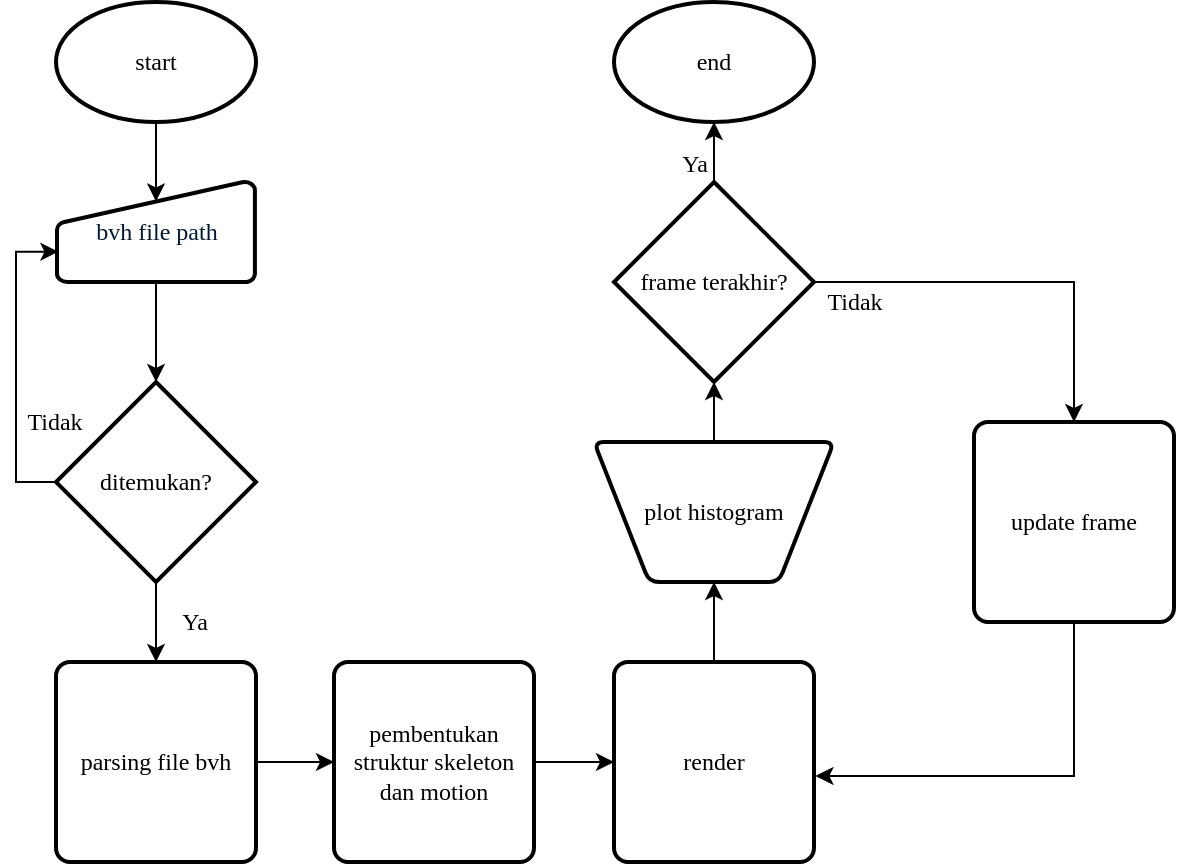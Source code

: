 <mxfile version="10.8.0" type="device"><diagram id="0zYOsEDZY0UYiHvp4qw1" name="Page-1"><mxGraphModel dx="919" dy="534" grid="1" gridSize="10" guides="1" tooltips="1" connect="1" arrows="1" fold="1" page="1" pageScale="1" pageWidth="1169" pageHeight="827" math="0" shadow="0"><root><mxCell id="0"/><mxCell id="1" parent="0"/><mxCell id="xWOdWIHI48hvPORL7SES-10" style="edgeStyle=orthogonalEdgeStyle;rounded=0;orthogonalLoop=1;jettySize=auto;html=1;exitX=0.5;exitY=1;exitDx=0;exitDy=0;exitPerimeter=0;entryX=0.5;entryY=0.195;entryDx=0;entryDy=0;entryPerimeter=0;fontFamily=Times New Roman;" edge="1" parent="1" source="xWOdWIHI48hvPORL7SES-2" target="xWOdWIHI48hvPORL7SES-6"><mxGeometry relative="1" as="geometry"/></mxCell><mxCell id="xWOdWIHI48hvPORL7SES-2" value="start" style="strokeWidth=2;html=1;shape=mxgraph.flowchart.start_1;whiteSpace=wrap;rounded=1;fontFamily=Times New Roman;" vertex="1" parent="1"><mxGeometry x="371" y="70" width="100" height="60" as="geometry"/></mxCell><mxCell id="xWOdWIHI48hvPORL7SES-3" value="end" style="strokeWidth=2;html=1;shape=mxgraph.flowchart.start_1;whiteSpace=wrap;rounded=1;fontFamily=Times New Roman;" vertex="1" parent="1"><mxGeometry x="650" y="70" width="100" height="60" as="geometry"/></mxCell><mxCell id="xWOdWIHI48hvPORL7SES-34" style="edgeStyle=orthogonalEdgeStyle;rounded=0;orthogonalLoop=1;jettySize=auto;html=1;exitX=0.5;exitY=1;exitDx=0;exitDy=0;exitPerimeter=0;entryX=0.5;entryY=0;entryDx=0;entryDy=0;entryPerimeter=0;fontFamily=Times New Roman;fontSize=12;" edge="1" parent="1" source="xWOdWIHI48hvPORL7SES-6" target="xWOdWIHI48hvPORL7SES-9"><mxGeometry relative="1" as="geometry"/></mxCell><mxCell id="xWOdWIHI48hvPORL7SES-6" value="bvh file path" style="shape=mxgraph.flowchart.manual_input;fillColor=#FFFFFF;strokeColor=#000000;strokeWidth=2;gradientColor=none;gradientDirection=north;fontColor=#001933;fontStyle=0;html=1;fontFamily=Times New Roman;" vertex="1" parent="1"><mxGeometry x="371.5" y="160" width="99" height="50" as="geometry"/></mxCell><mxCell id="xWOdWIHI48hvPORL7SES-20" style="edgeStyle=orthogonalEdgeStyle;rounded=0;orthogonalLoop=1;jettySize=auto;html=1;exitX=1;exitY=0.5;exitDx=0;exitDy=0;entryX=0;entryY=0.5;entryDx=0;entryDy=0;fontFamily=Times New Roman;" edge="1" parent="1" source="xWOdWIHI48hvPORL7SES-8" target="xWOdWIHI48hvPORL7SES-16"><mxGeometry relative="1" as="geometry"/></mxCell><mxCell id="xWOdWIHI48hvPORL7SES-8" value="parsing file bvh" style="rounded=1;whiteSpace=wrap;html=1;absoluteArcSize=1;arcSize=14;strokeWidth=2;fontFamily=Times New Roman;" vertex="1" parent="1"><mxGeometry x="371" y="400" width="100" height="100" as="geometry"/></mxCell><mxCell id="xWOdWIHI48hvPORL7SES-12" style="edgeStyle=orthogonalEdgeStyle;rounded=0;orthogonalLoop=1;jettySize=auto;html=1;exitX=0;exitY=0.5;exitDx=0;exitDy=0;exitPerimeter=0;entryX=0.007;entryY=0.697;entryDx=0;entryDy=0;entryPerimeter=0;fontFamily=Times New Roman;" edge="1" parent="1" source="xWOdWIHI48hvPORL7SES-9" target="xWOdWIHI48hvPORL7SES-6"><mxGeometry relative="1" as="geometry"><Array as="points"><mxPoint x="351" y="310"/><mxPoint x="351" y="195"/></Array></mxGeometry></mxCell><mxCell id="xWOdWIHI48hvPORL7SES-14" value="Tidak" style="text;html=1;resizable=0;points=[];align=center;verticalAlign=middle;labelBackgroundColor=#ffffff;fontFamily=Times New Roman;" vertex="1" connectable="0" parent="xWOdWIHI48hvPORL7SES-12"><mxGeometry x="-0.241" y="2" relative="1" as="geometry"><mxPoint x="21" y="9.5" as="offset"/></mxGeometry></mxCell><mxCell id="xWOdWIHI48hvPORL7SES-13" style="edgeStyle=orthogonalEdgeStyle;rounded=0;orthogonalLoop=1;jettySize=auto;html=1;exitX=0.5;exitY=1;exitDx=0;exitDy=0;exitPerimeter=0;entryX=0.5;entryY=0;entryDx=0;entryDy=0;fontFamily=Times New Roman;" edge="1" parent="1" source="xWOdWIHI48hvPORL7SES-9" target="xWOdWIHI48hvPORL7SES-8"><mxGeometry relative="1" as="geometry"/></mxCell><mxCell id="xWOdWIHI48hvPORL7SES-15" value="Ya" style="text;html=1;resizable=0;points=[];align=center;verticalAlign=middle;labelBackgroundColor=#ffffff;fontFamily=Times New Roman;" vertex="1" connectable="0" parent="xWOdWIHI48hvPORL7SES-13"><mxGeometry x="-0.241" y="1" relative="1" as="geometry"><mxPoint x="18" y="5" as="offset"/></mxGeometry></mxCell><mxCell id="xWOdWIHI48hvPORL7SES-9" value="ditemukan?" style="strokeWidth=2;html=1;shape=mxgraph.flowchart.decision;whiteSpace=wrap;rounded=1;fontFamily=Times New Roman;" vertex="1" parent="1"><mxGeometry x="371" y="260" width="100" height="100" as="geometry"/></mxCell><mxCell id="xWOdWIHI48hvPORL7SES-23" style="edgeStyle=orthogonalEdgeStyle;rounded=0;orthogonalLoop=1;jettySize=auto;html=1;exitX=1;exitY=0.5;exitDx=0;exitDy=0;entryX=0;entryY=0.5;entryDx=0;entryDy=0;fontFamily=Times New Roman;" edge="1" parent="1" source="xWOdWIHI48hvPORL7SES-16" target="xWOdWIHI48hvPORL7SES-21"><mxGeometry relative="1" as="geometry"/></mxCell><mxCell id="xWOdWIHI48hvPORL7SES-16" value="pembentukan struktur skeleton dan motion" style="rounded=1;whiteSpace=wrap;html=1;absoluteArcSize=1;arcSize=14;strokeWidth=2;fontFamily=Times New Roman;" vertex="1" parent="1"><mxGeometry x="510" y="400" width="100" height="100" as="geometry"/></mxCell><mxCell id="xWOdWIHI48hvPORL7SES-25" style="edgeStyle=orthogonalEdgeStyle;rounded=0;orthogonalLoop=1;jettySize=auto;html=1;exitX=0.5;exitY=0;exitDx=0;exitDy=0;entryX=0.5;entryY=1;entryDx=0;entryDy=0;fontSize=12;fontFamily=Times New Roman;" edge="1" parent="1" source="xWOdWIHI48hvPORL7SES-21" target="xWOdWIHI48hvPORL7SES-24"><mxGeometry relative="1" as="geometry"/></mxCell><mxCell id="xWOdWIHI48hvPORL7SES-21" value="render" style="rounded=1;whiteSpace=wrap;html=1;absoluteArcSize=1;arcSize=14;strokeWidth=2;fontFamily=Times New Roman;" vertex="1" parent="1"><mxGeometry x="650" y="400" width="100" height="100" as="geometry"/></mxCell><mxCell id="xWOdWIHI48hvPORL7SES-27" style="edgeStyle=orthogonalEdgeStyle;rounded=0;orthogonalLoop=1;jettySize=auto;html=1;exitX=0.5;exitY=0;exitDx=0;exitDy=0;entryX=0.5;entryY=1;entryDx=0;entryDy=0;entryPerimeter=0;fontFamily=Times New Roman;fontSize=12;" edge="1" parent="1" source="xWOdWIHI48hvPORL7SES-24" target="xWOdWIHI48hvPORL7SES-26"><mxGeometry relative="1" as="geometry"/></mxCell><mxCell id="xWOdWIHI48hvPORL7SES-24" value="plot histogram" style="verticalLabelPosition=middle;verticalAlign=middle;html=1;strokeWidth=2;shape=trapezoid;perimeter=trapezoidPerimeter;whiteSpace=wrap;size=0.23;arcSize=10;flipV=1;rounded=1;horizontal=1;fontSize=12;labelPosition=center;align=center;fontFamily=Times New Roman;" vertex="1" parent="1"><mxGeometry x="640" y="290" width="120" height="70" as="geometry"/></mxCell><mxCell id="xWOdWIHI48hvPORL7SES-29" style="edgeStyle=orthogonalEdgeStyle;rounded=0;orthogonalLoop=1;jettySize=auto;html=1;exitX=1;exitY=0.5;exitDx=0;exitDy=0;exitPerimeter=0;fontFamily=Times New Roman;fontSize=12;" edge="1" parent="1" source="xWOdWIHI48hvPORL7SES-26" target="xWOdWIHI48hvPORL7SES-28"><mxGeometry relative="1" as="geometry"/></mxCell><mxCell id="xWOdWIHI48hvPORL7SES-32" value="Tidak" style="text;html=1;resizable=0;points=[];align=center;verticalAlign=middle;labelBackgroundColor=#ffffff;fontSize=12;fontFamily=Times New Roman;" vertex="1" connectable="0" parent="xWOdWIHI48hvPORL7SES-29"><mxGeometry x="-0.486" y="-1" relative="1" as="geometry"><mxPoint x="-31.5" y="9" as="offset"/></mxGeometry></mxCell><mxCell id="xWOdWIHI48hvPORL7SES-31" style="edgeStyle=orthogonalEdgeStyle;rounded=0;orthogonalLoop=1;jettySize=auto;html=1;exitX=0.5;exitY=0;exitDx=0;exitDy=0;exitPerimeter=0;entryX=0.5;entryY=1;entryDx=0;entryDy=0;entryPerimeter=0;fontFamily=Times New Roman;fontSize=12;" edge="1" parent="1" source="xWOdWIHI48hvPORL7SES-26" target="xWOdWIHI48hvPORL7SES-3"><mxGeometry relative="1" as="geometry"/></mxCell><mxCell id="xWOdWIHI48hvPORL7SES-33" value="Ya" style="text;html=1;resizable=0;points=[];align=center;verticalAlign=middle;labelBackgroundColor=#ffffff;fontSize=12;fontFamily=Times New Roman;" vertex="1" connectable="0" parent="xWOdWIHI48hvPORL7SES-31"><mxGeometry x="-0.126" relative="1" as="geometry"><mxPoint x="-10" y="3.5" as="offset"/></mxGeometry></mxCell><mxCell id="xWOdWIHI48hvPORL7SES-26" value="&lt;font&gt;frame terakhir?&lt;/font&gt;" style="strokeWidth=2;html=1;shape=mxgraph.flowchart.decision;whiteSpace=wrap;rounded=1;fontSize=12;fontFamily=Times New Roman;" vertex="1" parent="1"><mxGeometry x="650" y="160" width="100" height="100" as="geometry"/></mxCell><mxCell id="xWOdWIHI48hvPORL7SES-30" style="edgeStyle=orthogonalEdgeStyle;rounded=0;orthogonalLoop=1;jettySize=auto;html=1;exitX=0.5;exitY=1;exitDx=0;exitDy=0;entryX=1.007;entryY=0.57;entryDx=0;entryDy=0;entryPerimeter=0;fontFamily=Times New Roman;fontSize=12;" edge="1" parent="1" source="xWOdWIHI48hvPORL7SES-28" target="xWOdWIHI48hvPORL7SES-21"><mxGeometry relative="1" as="geometry"/></mxCell><mxCell id="xWOdWIHI48hvPORL7SES-28" value="update frame" style="rounded=1;whiteSpace=wrap;html=1;absoluteArcSize=1;arcSize=14;strokeWidth=2;fontFamily=Times New Roman;fontSize=12;" vertex="1" parent="1"><mxGeometry x="830" y="280" width="100" height="100" as="geometry"/></mxCell></root></mxGraphModel></diagram></mxfile>
